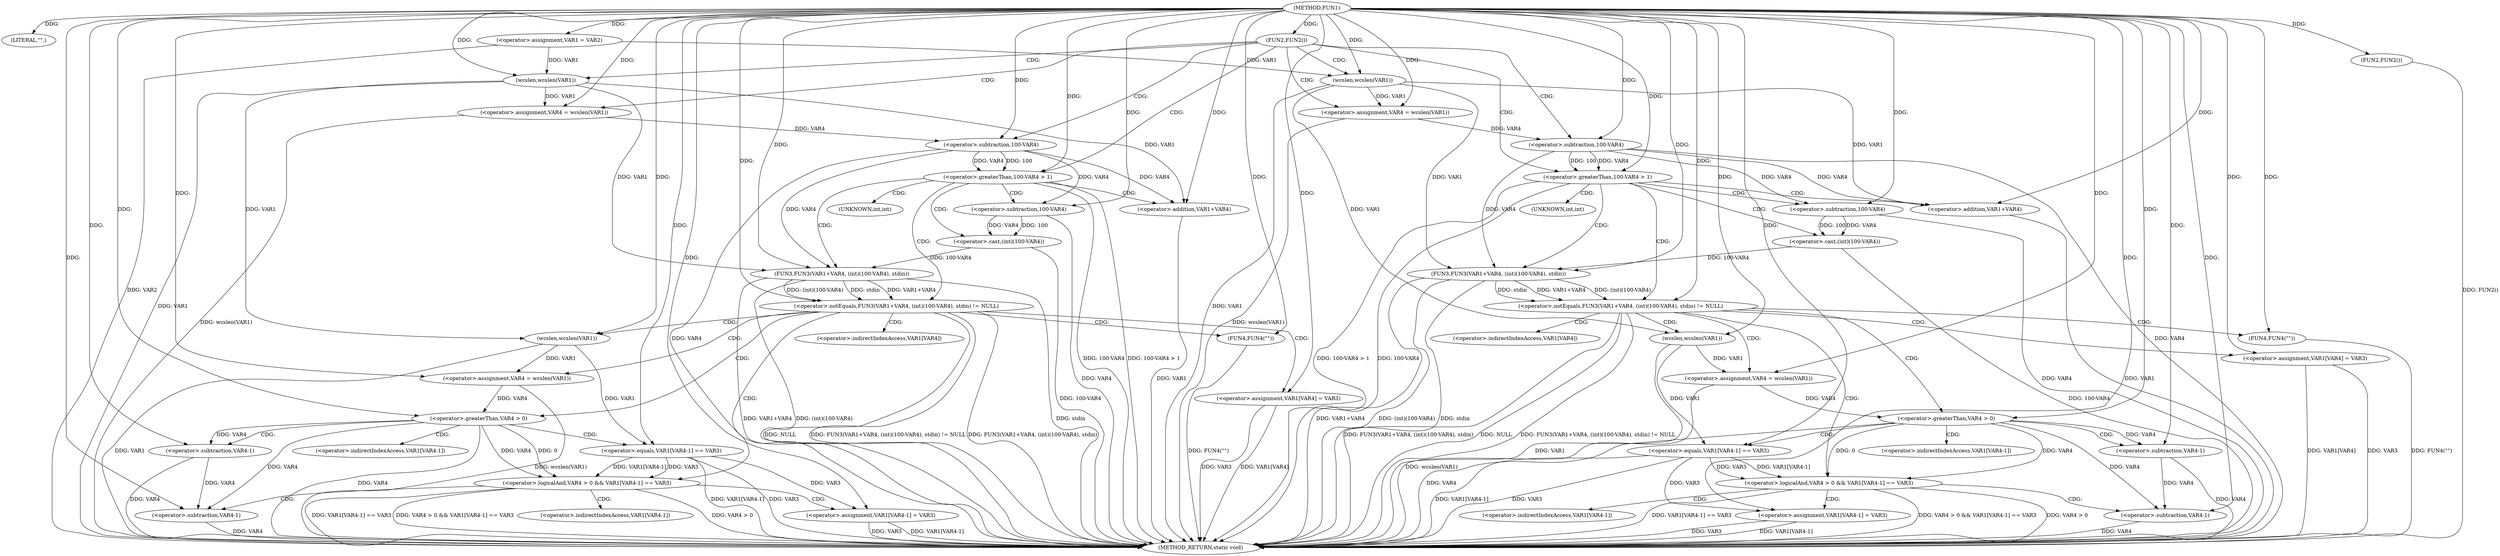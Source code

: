 digraph FUN1 {  
"1000100" [label = "(METHOD,FUN1)" ]
"1000237" [label = "(METHOD_RETURN,static void)" ]
"1000103" [label = "(LITERAL,\"\",)" ]
"1000104" [label = "(<operator>.assignment,VAR1 = VAR2)" ]
"1000108" [label = "(FUN2,FUN2())" ]
"1000112" [label = "(<operator>.assignment,VAR4 = wcslen(VAR1))" ]
"1000114" [label = "(wcslen,wcslen(VAR1))" ]
"1000117" [label = "(<operator>.greaterThan,100-VAR4 > 1)" ]
"1000118" [label = "(<operator>.subtraction,100-VAR4)" ]
"1000124" [label = "(<operator>.notEquals,FUN3(VAR1+VAR4, (int)(100-VAR4), stdin) != NULL)" ]
"1000125" [label = "(FUN3,FUN3(VAR1+VAR4, (int)(100-VAR4), stdin))" ]
"1000126" [label = "(<operator>.addition,VAR1+VAR4)" ]
"1000129" [label = "(<operator>.cast,(int)(100-VAR4))" ]
"1000131" [label = "(<operator>.subtraction,100-VAR4)" ]
"1000137" [label = "(<operator>.assignment,VAR4 = wcslen(VAR1))" ]
"1000139" [label = "(wcslen,wcslen(VAR1))" ]
"1000142" [label = "(<operator>.logicalAnd,VAR4 > 0 && VAR1[VAR4-1] == VAR3)" ]
"1000143" [label = "(<operator>.greaterThan,VAR4 > 0)" ]
"1000146" [label = "(<operator>.equals,VAR1[VAR4-1] == VAR3)" ]
"1000149" [label = "(<operator>.subtraction,VAR4-1)" ]
"1000154" [label = "(<operator>.assignment,VAR1[VAR4-1] = VAR3)" ]
"1000157" [label = "(<operator>.subtraction,VAR4-1)" ]
"1000163" [label = "(FUN4,FUN4(\"\"))" ]
"1000165" [label = "(<operator>.assignment,VAR1[VAR4] = VAR3)" ]
"1000174" [label = "(<operator>.assignment,VAR4 = wcslen(VAR1))" ]
"1000176" [label = "(wcslen,wcslen(VAR1))" ]
"1000179" [label = "(<operator>.greaterThan,100-VAR4 > 1)" ]
"1000180" [label = "(<operator>.subtraction,100-VAR4)" ]
"1000186" [label = "(<operator>.notEquals,FUN3(VAR1+VAR4, (int)(100-VAR4), stdin) != NULL)" ]
"1000187" [label = "(FUN3,FUN3(VAR1+VAR4, (int)(100-VAR4), stdin))" ]
"1000188" [label = "(<operator>.addition,VAR1+VAR4)" ]
"1000191" [label = "(<operator>.cast,(int)(100-VAR4))" ]
"1000193" [label = "(<operator>.subtraction,100-VAR4)" ]
"1000199" [label = "(<operator>.assignment,VAR4 = wcslen(VAR1))" ]
"1000201" [label = "(wcslen,wcslen(VAR1))" ]
"1000204" [label = "(<operator>.logicalAnd,VAR4 > 0 && VAR1[VAR4-1] == VAR3)" ]
"1000205" [label = "(<operator>.greaterThan,VAR4 > 0)" ]
"1000208" [label = "(<operator>.equals,VAR1[VAR4-1] == VAR3)" ]
"1000211" [label = "(<operator>.subtraction,VAR4-1)" ]
"1000216" [label = "(<operator>.assignment,VAR1[VAR4-1] = VAR3)" ]
"1000219" [label = "(<operator>.subtraction,VAR4-1)" ]
"1000225" [label = "(FUN4,FUN4(\"\"))" ]
"1000227" [label = "(<operator>.assignment,VAR1[VAR4] = VAR3)" ]
"1000233" [label = "(FUN2,FUN2())" ]
"1000130" [label = "(UNKNOWN,int,int)" ]
"1000147" [label = "(<operator>.indirectIndexAccess,VAR1[VAR4-1])" ]
"1000155" [label = "(<operator>.indirectIndexAccess,VAR1[VAR4-1])" ]
"1000166" [label = "(<operator>.indirectIndexAccess,VAR1[VAR4])" ]
"1000192" [label = "(UNKNOWN,int,int)" ]
"1000209" [label = "(<operator>.indirectIndexAccess,VAR1[VAR4-1])" ]
"1000217" [label = "(<operator>.indirectIndexAccess,VAR1[VAR4-1])" ]
"1000228" [label = "(<operator>.indirectIndexAccess,VAR1[VAR4])" ]
  "1000208" -> "1000237"  [ label = "DDG: VAR1[VAR4-1]"] 
  "1000233" -> "1000237"  [ label = "DDG: FUN2()"] 
  "1000165" -> "1000237"  [ label = "DDG: VAR3"] 
  "1000126" -> "1000237"  [ label = "DDG: VAR1"] 
  "1000204" -> "1000237"  [ label = "DDG: VAR4 > 0"] 
  "1000146" -> "1000237"  [ label = "DDG: VAR1[VAR4-1]"] 
  "1000180" -> "1000237"  [ label = "DDG: VAR4"] 
  "1000187" -> "1000237"  [ label = "DDG: VAR1+VAR4"] 
  "1000117" -> "1000237"  [ label = "DDG: 100-VAR4 > 1"] 
  "1000186" -> "1000237"  [ label = "DDG: FUN3(VAR1+VAR4, (int)(100-VAR4), stdin) != NULL"] 
  "1000125" -> "1000237"  [ label = "DDG: VAR1+VAR4"] 
  "1000186" -> "1000237"  [ label = "DDG: FUN3(VAR1+VAR4, (int)(100-VAR4), stdin)"] 
  "1000142" -> "1000237"  [ label = "DDG: VAR4 > 0 && VAR1[VAR4-1] == VAR3"] 
  "1000225" -> "1000237"  [ label = "DDG: FUN4(\"\")"] 
  "1000124" -> "1000237"  [ label = "DDG: FUN3(VAR1+VAR4, (int)(100-VAR4), stdin)"] 
  "1000199" -> "1000237"  [ label = "DDG: wcslen(VAR1)"] 
  "1000179" -> "1000237"  [ label = "DDG: 100-VAR4 > 1"] 
  "1000216" -> "1000237"  [ label = "DDG: VAR1[VAR4-1]"] 
  "1000112" -> "1000237"  [ label = "DDG: wcslen(VAR1)"] 
  "1000154" -> "1000237"  [ label = "DDG: VAR3"] 
  "1000227" -> "1000237"  [ label = "DDG: VAR1[VAR4]"] 
  "1000208" -> "1000237"  [ label = "DDG: VAR3"] 
  "1000188" -> "1000237"  [ label = "DDG: VAR1"] 
  "1000205" -> "1000237"  [ label = "DDG: VAR4"] 
  "1000137" -> "1000237"  [ label = "DDG: wcslen(VAR1)"] 
  "1000165" -> "1000237"  [ label = "DDG: VAR1[VAR4]"] 
  "1000139" -> "1000237"  [ label = "DDG: VAR1"] 
  "1000193" -> "1000237"  [ label = "DDG: VAR4"] 
  "1000146" -> "1000237"  [ label = "DDG: VAR3"] 
  "1000125" -> "1000237"  [ label = "DDG: (int)(100-VAR4)"] 
  "1000154" -> "1000237"  [ label = "DDG: VAR1[VAR4-1]"] 
  "1000157" -> "1000237"  [ label = "DDG: VAR4"] 
  "1000143" -> "1000237"  [ label = "DDG: VAR4"] 
  "1000125" -> "1000237"  [ label = "DDG: stdin"] 
  "1000187" -> "1000237"  [ label = "DDG: (int)(100-VAR4)"] 
  "1000114" -> "1000237"  [ label = "DDG: VAR1"] 
  "1000179" -> "1000237"  [ label = "DDG: 100-VAR4"] 
  "1000216" -> "1000237"  [ label = "DDG: VAR3"] 
  "1000204" -> "1000237"  [ label = "DDG: VAR1[VAR4-1] == VAR3"] 
  "1000174" -> "1000237"  [ label = "DDG: wcslen(VAR1)"] 
  "1000117" -> "1000237"  [ label = "DDG: 100-VAR4"] 
  "1000227" -> "1000237"  [ label = "DDG: VAR3"] 
  "1000131" -> "1000237"  [ label = "DDG: VAR4"] 
  "1000211" -> "1000237"  [ label = "DDG: VAR4"] 
  "1000186" -> "1000237"  [ label = "DDG: NULL"] 
  "1000124" -> "1000237"  [ label = "DDG: NULL"] 
  "1000191" -> "1000237"  [ label = "DDG: 100-VAR4"] 
  "1000118" -> "1000237"  [ label = "DDG: VAR4"] 
  "1000142" -> "1000237"  [ label = "DDG: VAR4 > 0"] 
  "1000219" -> "1000237"  [ label = "DDG: VAR4"] 
  "1000176" -> "1000237"  [ label = "DDG: VAR1"] 
  "1000149" -> "1000237"  [ label = "DDG: VAR4"] 
  "1000163" -> "1000237"  [ label = "DDG: FUN4(\"\")"] 
  "1000187" -> "1000237"  [ label = "DDG: stdin"] 
  "1000142" -> "1000237"  [ label = "DDG: VAR1[VAR4-1] == VAR3"] 
  "1000104" -> "1000237"  [ label = "DDG: VAR2"] 
  "1000124" -> "1000237"  [ label = "DDG: FUN3(VAR1+VAR4, (int)(100-VAR4), stdin) != NULL"] 
  "1000204" -> "1000237"  [ label = "DDG: VAR4 > 0 && VAR1[VAR4-1] == VAR3"] 
  "1000129" -> "1000237"  [ label = "DDG: 100-VAR4"] 
  "1000201" -> "1000237"  [ label = "DDG: VAR1"] 
  "1000100" -> "1000103"  [ label = "DDG: "] 
  "1000100" -> "1000104"  [ label = "DDG: "] 
  "1000100" -> "1000108"  [ label = "DDG: "] 
  "1000114" -> "1000112"  [ label = "DDG: VAR1"] 
  "1000100" -> "1000112"  [ label = "DDG: "] 
  "1000104" -> "1000114"  [ label = "DDG: VAR1"] 
  "1000100" -> "1000114"  [ label = "DDG: "] 
  "1000118" -> "1000117"  [ label = "DDG: 100"] 
  "1000118" -> "1000117"  [ label = "DDG: VAR4"] 
  "1000100" -> "1000118"  [ label = "DDG: "] 
  "1000112" -> "1000118"  [ label = "DDG: VAR4"] 
  "1000100" -> "1000117"  [ label = "DDG: "] 
  "1000125" -> "1000124"  [ label = "DDG: VAR1+VAR4"] 
  "1000125" -> "1000124"  [ label = "DDG: (int)(100-VAR4)"] 
  "1000125" -> "1000124"  [ label = "DDG: stdin"] 
  "1000114" -> "1000125"  [ label = "DDG: VAR1"] 
  "1000100" -> "1000125"  [ label = "DDG: "] 
  "1000118" -> "1000125"  [ label = "DDG: VAR4"] 
  "1000114" -> "1000126"  [ label = "DDG: VAR1"] 
  "1000100" -> "1000126"  [ label = "DDG: "] 
  "1000118" -> "1000126"  [ label = "DDG: VAR4"] 
  "1000129" -> "1000125"  [ label = "DDG: 100-VAR4"] 
  "1000131" -> "1000129"  [ label = "DDG: 100"] 
  "1000131" -> "1000129"  [ label = "DDG: VAR4"] 
  "1000100" -> "1000131"  [ label = "DDG: "] 
  "1000118" -> "1000131"  [ label = "DDG: VAR4"] 
  "1000100" -> "1000124"  [ label = "DDG: "] 
  "1000139" -> "1000137"  [ label = "DDG: VAR1"] 
  "1000100" -> "1000137"  [ label = "DDG: "] 
  "1000100" -> "1000139"  [ label = "DDG: "] 
  "1000114" -> "1000139"  [ label = "DDG: VAR1"] 
  "1000143" -> "1000142"  [ label = "DDG: VAR4"] 
  "1000143" -> "1000142"  [ label = "DDG: 0"] 
  "1000137" -> "1000143"  [ label = "DDG: VAR4"] 
  "1000100" -> "1000143"  [ label = "DDG: "] 
  "1000146" -> "1000142"  [ label = "DDG: VAR1[VAR4-1]"] 
  "1000146" -> "1000142"  [ label = "DDG: VAR3"] 
  "1000139" -> "1000146"  [ label = "DDG: VAR1"] 
  "1000143" -> "1000149"  [ label = "DDG: VAR4"] 
  "1000100" -> "1000149"  [ label = "DDG: "] 
  "1000100" -> "1000146"  [ label = "DDG: "] 
  "1000146" -> "1000154"  [ label = "DDG: VAR3"] 
  "1000100" -> "1000154"  [ label = "DDG: "] 
  "1000143" -> "1000157"  [ label = "DDG: VAR4"] 
  "1000149" -> "1000157"  [ label = "DDG: VAR4"] 
  "1000100" -> "1000157"  [ label = "DDG: "] 
  "1000100" -> "1000163"  [ label = "DDG: "] 
  "1000100" -> "1000165"  [ label = "DDG: "] 
  "1000176" -> "1000174"  [ label = "DDG: VAR1"] 
  "1000100" -> "1000174"  [ label = "DDG: "] 
  "1000104" -> "1000176"  [ label = "DDG: VAR1"] 
  "1000100" -> "1000176"  [ label = "DDG: "] 
  "1000180" -> "1000179"  [ label = "DDG: 100"] 
  "1000180" -> "1000179"  [ label = "DDG: VAR4"] 
  "1000100" -> "1000180"  [ label = "DDG: "] 
  "1000174" -> "1000180"  [ label = "DDG: VAR4"] 
  "1000100" -> "1000179"  [ label = "DDG: "] 
  "1000187" -> "1000186"  [ label = "DDG: VAR1+VAR4"] 
  "1000187" -> "1000186"  [ label = "DDG: (int)(100-VAR4)"] 
  "1000187" -> "1000186"  [ label = "DDG: stdin"] 
  "1000176" -> "1000187"  [ label = "DDG: VAR1"] 
  "1000100" -> "1000187"  [ label = "DDG: "] 
  "1000180" -> "1000187"  [ label = "DDG: VAR4"] 
  "1000176" -> "1000188"  [ label = "DDG: VAR1"] 
  "1000100" -> "1000188"  [ label = "DDG: "] 
  "1000180" -> "1000188"  [ label = "DDG: VAR4"] 
  "1000191" -> "1000187"  [ label = "DDG: 100-VAR4"] 
  "1000193" -> "1000191"  [ label = "DDG: 100"] 
  "1000193" -> "1000191"  [ label = "DDG: VAR4"] 
  "1000100" -> "1000193"  [ label = "DDG: "] 
  "1000180" -> "1000193"  [ label = "DDG: VAR4"] 
  "1000100" -> "1000186"  [ label = "DDG: "] 
  "1000201" -> "1000199"  [ label = "DDG: VAR1"] 
  "1000100" -> "1000199"  [ label = "DDG: "] 
  "1000100" -> "1000201"  [ label = "DDG: "] 
  "1000176" -> "1000201"  [ label = "DDG: VAR1"] 
  "1000205" -> "1000204"  [ label = "DDG: VAR4"] 
  "1000205" -> "1000204"  [ label = "DDG: 0"] 
  "1000199" -> "1000205"  [ label = "DDG: VAR4"] 
  "1000100" -> "1000205"  [ label = "DDG: "] 
  "1000208" -> "1000204"  [ label = "DDG: VAR1[VAR4-1]"] 
  "1000208" -> "1000204"  [ label = "DDG: VAR3"] 
  "1000201" -> "1000208"  [ label = "DDG: VAR1"] 
  "1000205" -> "1000211"  [ label = "DDG: VAR4"] 
  "1000100" -> "1000211"  [ label = "DDG: "] 
  "1000100" -> "1000208"  [ label = "DDG: "] 
  "1000208" -> "1000216"  [ label = "DDG: VAR3"] 
  "1000100" -> "1000216"  [ label = "DDG: "] 
  "1000205" -> "1000219"  [ label = "DDG: VAR4"] 
  "1000211" -> "1000219"  [ label = "DDG: VAR4"] 
  "1000100" -> "1000219"  [ label = "DDG: "] 
  "1000100" -> "1000225"  [ label = "DDG: "] 
  "1000100" -> "1000227"  [ label = "DDG: "] 
  "1000100" -> "1000233"  [ label = "DDG: "] 
  "1000108" -> "1000117"  [ label = "CDG: "] 
  "1000108" -> "1000174"  [ label = "CDG: "] 
  "1000108" -> "1000180"  [ label = "CDG: "] 
  "1000108" -> "1000114"  [ label = "CDG: "] 
  "1000108" -> "1000112"  [ label = "CDG: "] 
  "1000108" -> "1000179"  [ label = "CDG: "] 
  "1000108" -> "1000176"  [ label = "CDG: "] 
  "1000108" -> "1000118"  [ label = "CDG: "] 
  "1000117" -> "1000125"  [ label = "CDG: "] 
  "1000117" -> "1000126"  [ label = "CDG: "] 
  "1000117" -> "1000130"  [ label = "CDG: "] 
  "1000117" -> "1000131"  [ label = "CDG: "] 
  "1000117" -> "1000129"  [ label = "CDG: "] 
  "1000117" -> "1000124"  [ label = "CDG: "] 
  "1000124" -> "1000142"  [ label = "CDG: "] 
  "1000124" -> "1000166"  [ label = "CDG: "] 
  "1000124" -> "1000139"  [ label = "CDG: "] 
  "1000124" -> "1000165"  [ label = "CDG: "] 
  "1000124" -> "1000163"  [ label = "CDG: "] 
  "1000124" -> "1000143"  [ label = "CDG: "] 
  "1000124" -> "1000137"  [ label = "CDG: "] 
  "1000142" -> "1000157"  [ label = "CDG: "] 
  "1000142" -> "1000154"  [ label = "CDG: "] 
  "1000142" -> "1000155"  [ label = "CDG: "] 
  "1000143" -> "1000149"  [ label = "CDG: "] 
  "1000143" -> "1000146"  [ label = "CDG: "] 
  "1000143" -> "1000147"  [ label = "CDG: "] 
  "1000179" -> "1000191"  [ label = "CDG: "] 
  "1000179" -> "1000188"  [ label = "CDG: "] 
  "1000179" -> "1000192"  [ label = "CDG: "] 
  "1000179" -> "1000187"  [ label = "CDG: "] 
  "1000179" -> "1000186"  [ label = "CDG: "] 
  "1000179" -> "1000193"  [ label = "CDG: "] 
  "1000186" -> "1000199"  [ label = "CDG: "] 
  "1000186" -> "1000227"  [ label = "CDG: "] 
  "1000186" -> "1000204"  [ label = "CDG: "] 
  "1000186" -> "1000201"  [ label = "CDG: "] 
  "1000186" -> "1000225"  [ label = "CDG: "] 
  "1000186" -> "1000205"  [ label = "CDG: "] 
  "1000186" -> "1000228"  [ label = "CDG: "] 
  "1000204" -> "1000216"  [ label = "CDG: "] 
  "1000204" -> "1000219"  [ label = "CDG: "] 
  "1000204" -> "1000217"  [ label = "CDG: "] 
  "1000205" -> "1000211"  [ label = "CDG: "] 
  "1000205" -> "1000208"  [ label = "CDG: "] 
  "1000205" -> "1000209"  [ label = "CDG: "] 
}
